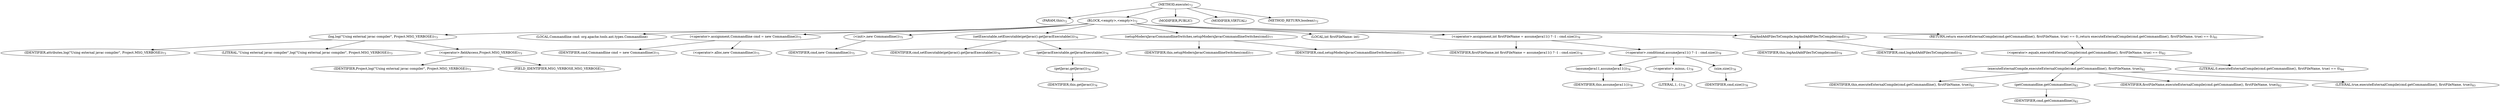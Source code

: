 digraph "execute" {  
"15" [label = <(METHOD,execute)<SUB>72</SUB>> ]
"6" [label = <(PARAM,this)<SUB>72</SUB>> ]
"16" [label = <(BLOCK,&lt;empty&gt;,&lt;empty&gt;)<SUB>72</SUB>> ]
"17" [label = <(log,log(&quot;Using external javac compiler&quot;, Project.MSG_VERBOSE))<SUB>73</SUB>> ]
"18" [label = <(IDENTIFIER,attributes,log(&quot;Using external javac compiler&quot;, Project.MSG_VERBOSE))<SUB>73</SUB>> ]
"19" [label = <(LITERAL,&quot;Using external javac compiler&quot;,log(&quot;Using external javac compiler&quot;, Project.MSG_VERBOSE))<SUB>73</SUB>> ]
"20" [label = <(&lt;operator&gt;.fieldAccess,Project.MSG_VERBOSE)<SUB>73</SUB>> ]
"21" [label = <(IDENTIFIER,Project,log(&quot;Using external javac compiler&quot;, Project.MSG_VERBOSE))<SUB>73</SUB>> ]
"22" [label = <(FIELD_IDENTIFIER,MSG_VERBOSE,MSG_VERBOSE)<SUB>73</SUB>> ]
"4" [label = <(LOCAL,Commandline cmd: org.apache.tools.ant.types.Commandline)> ]
"23" [label = <(&lt;operator&gt;.assignment,Commandline cmd = new Commandline())<SUB>75</SUB>> ]
"24" [label = <(IDENTIFIER,cmd,Commandline cmd = new Commandline())<SUB>75</SUB>> ]
"25" [label = <(&lt;operator&gt;.alloc,new Commandline())<SUB>75</SUB>> ]
"26" [label = <(&lt;init&gt;,new Commandline())<SUB>75</SUB>> ]
"3" [label = <(IDENTIFIER,cmd,new Commandline())<SUB>75</SUB>> ]
"27" [label = <(setExecutable,setExecutable(getJavac().getJavacExecutable()))<SUB>76</SUB>> ]
"28" [label = <(IDENTIFIER,cmd,setExecutable(getJavac().getJavacExecutable()))<SUB>76</SUB>> ]
"29" [label = <(getJavacExecutable,getJavacExecutable())<SUB>76</SUB>> ]
"30" [label = <(getJavac,getJavac())<SUB>76</SUB>> ]
"5" [label = <(IDENTIFIER,this,getJavac())<SUB>76</SUB>> ]
"31" [label = <(setupModernJavacCommandlineSwitches,setupModernJavacCommandlineSwitches(cmd))<SUB>77</SUB>> ]
"7" [label = <(IDENTIFIER,this,setupModernJavacCommandlineSwitches(cmd))<SUB>77</SUB>> ]
"32" [label = <(IDENTIFIER,cmd,setupModernJavacCommandlineSwitches(cmd))<SUB>77</SUB>> ]
"33" [label = <(LOCAL,int firstFileName: int)> ]
"34" [label = <(&lt;operator&gt;.assignment,int firstFileName = assumeJava11() ? -1 : cmd.size())<SUB>78</SUB>> ]
"35" [label = <(IDENTIFIER,firstFileName,int firstFileName = assumeJava11() ? -1 : cmd.size())<SUB>78</SUB>> ]
"36" [label = <(&lt;operator&gt;.conditional,assumeJava11() ? -1 : cmd.size())<SUB>78</SUB>> ]
"37" [label = <(assumeJava11,assumeJava11())<SUB>78</SUB>> ]
"8" [label = <(IDENTIFIER,this,assumeJava11())<SUB>78</SUB>> ]
"38" [label = <(&lt;operator&gt;.minus,-1)<SUB>78</SUB>> ]
"39" [label = <(LITERAL,1,-1)<SUB>78</SUB>> ]
"40" [label = <(size,size())<SUB>78</SUB>> ]
"41" [label = <(IDENTIFIER,cmd,size())<SUB>78</SUB>> ]
"42" [label = <(logAndAddFilesToCompile,logAndAddFilesToCompile(cmd))<SUB>79</SUB>> ]
"9" [label = <(IDENTIFIER,this,logAndAddFilesToCompile(cmd))<SUB>79</SUB>> ]
"43" [label = <(IDENTIFIER,cmd,logAndAddFilesToCompile(cmd))<SUB>79</SUB>> ]
"44" [label = <(RETURN,return executeExternalCompile(cmd.getCommandline(), firstFileName, true) == 0;,return executeExternalCompile(cmd.getCommandline(), firstFileName, true) == 0;)<SUB>81</SUB>> ]
"45" [label = <(&lt;operator&gt;.equals,executeExternalCompile(cmd.getCommandline(), firstFileName, true) == 0)<SUB>82</SUB>> ]
"46" [label = <(executeExternalCompile,executeExternalCompile(cmd.getCommandline(), firstFileName, true))<SUB>82</SUB>> ]
"10" [label = <(IDENTIFIER,this,executeExternalCompile(cmd.getCommandline(), firstFileName, true))<SUB>82</SUB>> ]
"47" [label = <(getCommandline,getCommandline())<SUB>82</SUB>> ]
"48" [label = <(IDENTIFIER,cmd,getCommandline())<SUB>82</SUB>> ]
"49" [label = <(IDENTIFIER,firstFileName,executeExternalCompile(cmd.getCommandline(), firstFileName, true))<SUB>82</SUB>> ]
"50" [label = <(LITERAL,true,executeExternalCompile(cmd.getCommandline(), firstFileName, true))<SUB>83</SUB>> ]
"51" [label = <(LITERAL,0,executeExternalCompile(cmd.getCommandline(), firstFileName, true) == 0)<SUB>84</SUB>> ]
"52" [label = <(MODIFIER,PUBLIC)> ]
"53" [label = <(MODIFIER,VIRTUAL)> ]
"54" [label = <(METHOD_RETURN,boolean)<SUB>72</SUB>> ]
  "15" -> "6" 
  "15" -> "16" 
  "15" -> "52" 
  "15" -> "53" 
  "15" -> "54" 
  "16" -> "17" 
  "16" -> "4" 
  "16" -> "23" 
  "16" -> "26" 
  "16" -> "27" 
  "16" -> "31" 
  "16" -> "33" 
  "16" -> "34" 
  "16" -> "42" 
  "16" -> "44" 
  "17" -> "18" 
  "17" -> "19" 
  "17" -> "20" 
  "20" -> "21" 
  "20" -> "22" 
  "23" -> "24" 
  "23" -> "25" 
  "26" -> "3" 
  "27" -> "28" 
  "27" -> "29" 
  "29" -> "30" 
  "30" -> "5" 
  "31" -> "7" 
  "31" -> "32" 
  "34" -> "35" 
  "34" -> "36" 
  "36" -> "37" 
  "36" -> "38" 
  "36" -> "40" 
  "37" -> "8" 
  "38" -> "39" 
  "40" -> "41" 
  "42" -> "9" 
  "42" -> "43" 
  "44" -> "45" 
  "45" -> "46" 
  "45" -> "51" 
  "46" -> "10" 
  "46" -> "47" 
  "46" -> "49" 
  "46" -> "50" 
  "47" -> "48" 
}
